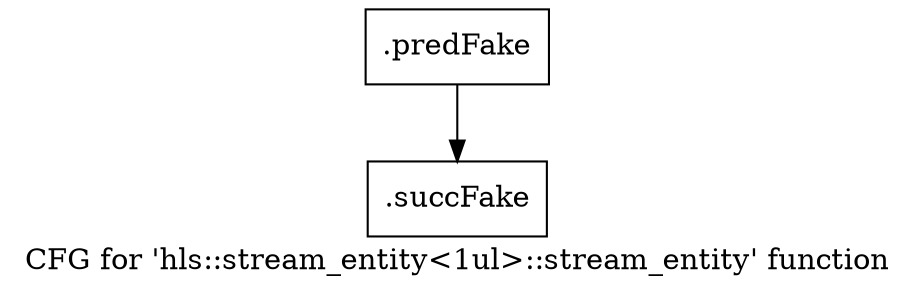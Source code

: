 digraph "CFG for 'hls::stream_entity\<1ul\>::stream_entity' function" {
	label="CFG for 'hls::stream_entity\<1ul\>::stream_entity' function";

	Node0x5203a00 [shape=record,filename="",linenumber="",label="{.predFake}"];
	Node0x5203a00 -> Node0x52cd6a0[ callList="" memoryops="" filename="/home/akhilkushe/Xilinx/Vitis_HLS/2021.2/include/hls_stream_thread_unsafe.h" execusionnum="1"];
	Node0x52cd6a0 [shape=record,filename="/home/akhilkushe/Xilinx/Vitis_HLS/2021.2/include/hls_stream_thread_unsafe.h",linenumber="113",label="{.succFake}"];
}
